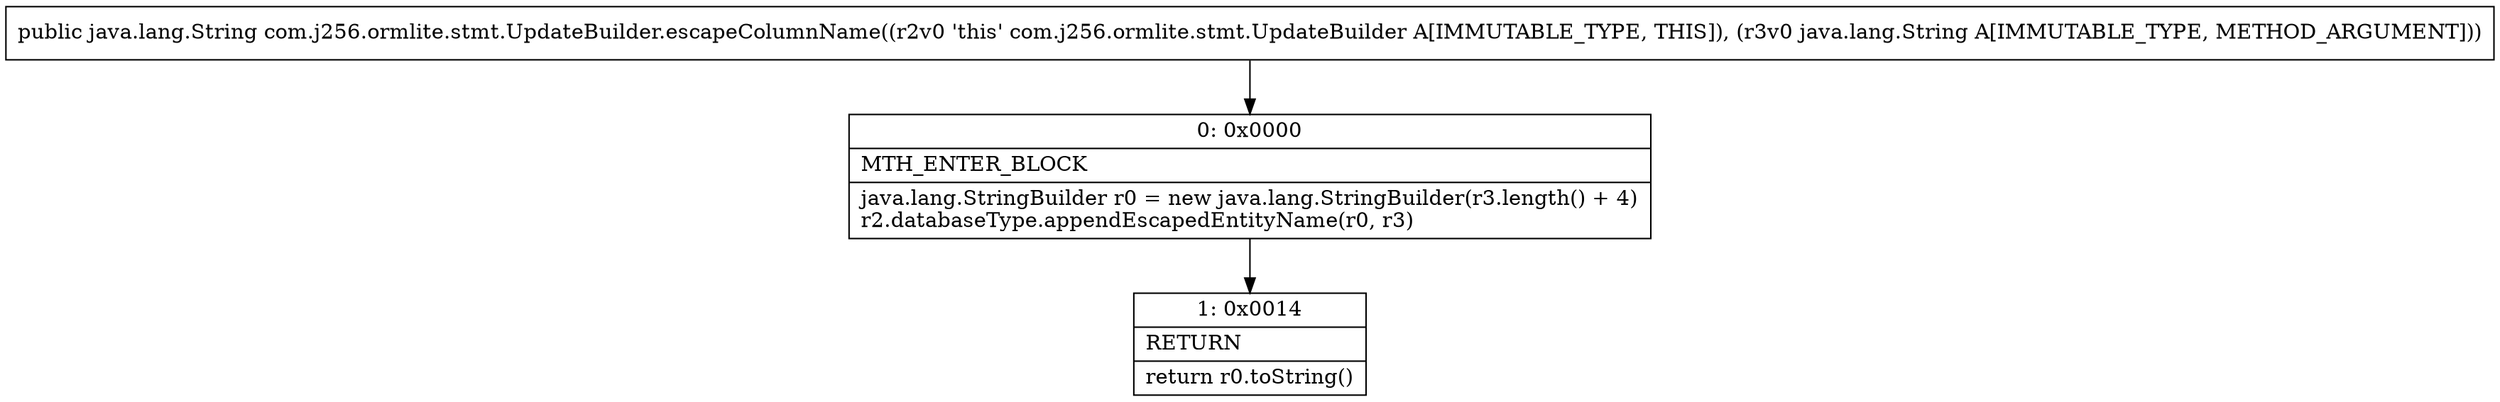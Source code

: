 digraph "CFG forcom.j256.ormlite.stmt.UpdateBuilder.escapeColumnName(Ljava\/lang\/String;)Ljava\/lang\/String;" {
Node_0 [shape=record,label="{0\:\ 0x0000|MTH_ENTER_BLOCK\l|java.lang.StringBuilder r0 = new java.lang.StringBuilder(r3.length() + 4)\lr2.databaseType.appendEscapedEntityName(r0, r3)\l}"];
Node_1 [shape=record,label="{1\:\ 0x0014|RETURN\l|return r0.toString()\l}"];
MethodNode[shape=record,label="{public java.lang.String com.j256.ormlite.stmt.UpdateBuilder.escapeColumnName((r2v0 'this' com.j256.ormlite.stmt.UpdateBuilder A[IMMUTABLE_TYPE, THIS]), (r3v0 java.lang.String A[IMMUTABLE_TYPE, METHOD_ARGUMENT])) }"];
MethodNode -> Node_0;
Node_0 -> Node_1;
}

